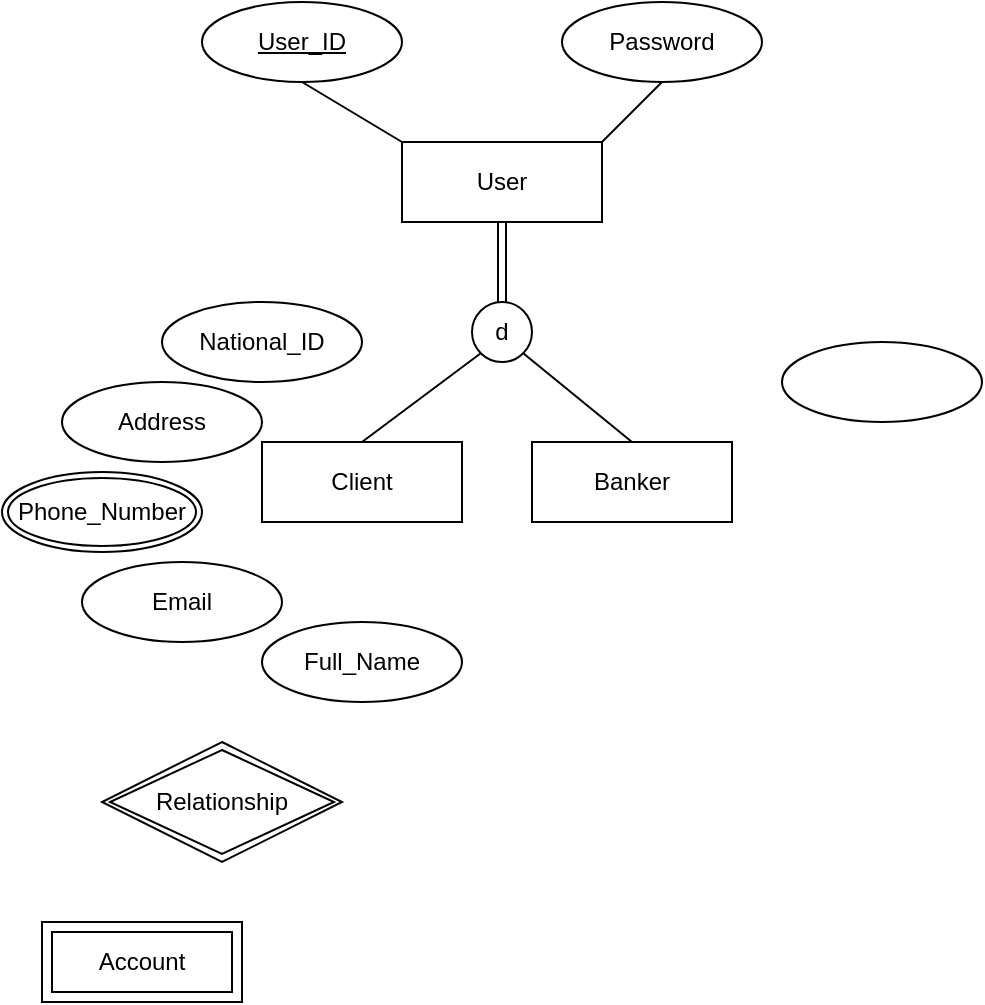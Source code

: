<mxfile version="21.1.2" type="github">
  <diagram name="Page-1" id="gCdOoUI2HqC-e8AuaMwV">
    <mxGraphModel dx="1355" dy="1579" grid="1" gridSize="10" guides="1" tooltips="1" connect="1" arrows="1" fold="1" page="1" pageScale="1" pageWidth="850" pageHeight="1100" math="0" shadow="0">
      <root>
        <mxCell id="0" />
        <mxCell id="1" parent="0" />
        <mxCell id="uFmAbwSsX1-XB5iYkk8o-4" value="" style="shape=link;html=1;rounded=0;width=-4;exitX=0.5;exitY=1;exitDx=0;exitDy=0;" edge="1" parent="1">
          <mxGeometry relative="1" as="geometry">
            <mxPoint x="220.0" y="80" as="sourcePoint" />
            <mxPoint x="220" y="120" as="targetPoint" />
            <Array as="points">
              <mxPoint x="220" y="110" />
            </Array>
          </mxGeometry>
        </mxCell>
        <mxCell id="uFmAbwSsX1-XB5iYkk8o-7" value="d" style="ellipse;whiteSpace=wrap;html=1;aspect=fixed;" vertex="1" parent="1">
          <mxGeometry x="205" y="120" width="30" height="30" as="geometry" />
        </mxCell>
        <mxCell id="uFmAbwSsX1-XB5iYkk8o-10" value="" style="endArrow=none;html=1;rounded=0;exitX=1;exitY=0;exitDx=0;exitDy=0;" edge="1" parent="1" source="uFmAbwSsX1-XB5iYkk8o-32">
          <mxGeometry width="50" height="50" relative="1" as="geometry">
            <mxPoint x="280" y="30" as="sourcePoint" />
            <mxPoint x="300" y="10" as="targetPoint" />
          </mxGeometry>
        </mxCell>
        <mxCell id="uFmAbwSsX1-XB5iYkk8o-20" value="Relationship" style="shape=rhombus;double=1;perimeter=rhombusPerimeter;whiteSpace=wrap;html=1;align=center;" vertex="1" parent="1">
          <mxGeometry x="20" y="340" width="120" height="60" as="geometry" />
        </mxCell>
        <mxCell id="uFmAbwSsX1-XB5iYkk8o-31" value="National_ID" style="ellipse;whiteSpace=wrap;html=1;align=center;" vertex="1" parent="1">
          <mxGeometry x="50" y="120" width="100" height="40" as="geometry" />
        </mxCell>
        <mxCell id="uFmAbwSsX1-XB5iYkk8o-32" value="User" style="whiteSpace=wrap;html=1;align=center;" vertex="1" parent="1">
          <mxGeometry x="170" y="40" width="100" height="40" as="geometry" />
        </mxCell>
        <mxCell id="uFmAbwSsX1-XB5iYkk8o-34" value="" style="endArrow=none;html=1;rounded=0;entryX=0.5;entryY=1;entryDx=0;entryDy=0;exitX=0;exitY=0;exitDx=0;exitDy=0;" edge="1" parent="1" source="uFmAbwSsX1-XB5iYkk8o-32" target="uFmAbwSsX1-XB5iYkk8o-33">
          <mxGeometry width="50" height="50" relative="1" as="geometry">
            <mxPoint x="160.0" y="30" as="sourcePoint" />
            <mxPoint x="140.0" y="10" as="targetPoint" />
          </mxGeometry>
        </mxCell>
        <mxCell id="uFmAbwSsX1-XB5iYkk8o-33" value="&lt;u&gt;User_ID&lt;/u&gt;" style="ellipse;whiteSpace=wrap;html=1;align=center;" vertex="1" parent="1">
          <mxGeometry x="70" y="-30" width="100" height="40" as="geometry" />
        </mxCell>
        <mxCell id="uFmAbwSsX1-XB5iYkk8o-36" value="Password" style="ellipse;whiteSpace=wrap;html=1;align=center;" vertex="1" parent="1">
          <mxGeometry x="250" y="-30" width="100" height="40" as="geometry" />
        </mxCell>
        <mxCell id="uFmAbwSsX1-XB5iYkk8o-37" value="Address" style="ellipse;whiteSpace=wrap;html=1;align=center;" vertex="1" parent="1">
          <mxGeometry y="160" width="100" height="40" as="geometry" />
        </mxCell>
        <mxCell id="uFmAbwSsX1-XB5iYkk8o-38" value="Client" style="whiteSpace=wrap;html=1;align=center;" vertex="1" parent="1">
          <mxGeometry x="100" y="190" width="100" height="40" as="geometry" />
        </mxCell>
        <mxCell id="uFmAbwSsX1-XB5iYkk8o-39" value="Banker" style="whiteSpace=wrap;html=1;align=center;" vertex="1" parent="1">
          <mxGeometry x="235" y="190" width="100" height="40" as="geometry" />
        </mxCell>
        <mxCell id="uFmAbwSsX1-XB5iYkk8o-41" value="Full_Name" style="ellipse;whiteSpace=wrap;html=1;align=center;" vertex="1" parent="1">
          <mxGeometry x="100" y="280" width="100" height="40" as="geometry" />
        </mxCell>
        <mxCell id="uFmAbwSsX1-XB5iYkk8o-42" value="Email" style="ellipse;whiteSpace=wrap;html=1;align=center;" vertex="1" parent="1">
          <mxGeometry x="10" y="250" width="100" height="40" as="geometry" />
        </mxCell>
        <mxCell id="uFmAbwSsX1-XB5iYkk8o-43" value="" style="ellipse;whiteSpace=wrap;html=1;align=center;" vertex="1" parent="1">
          <mxGeometry x="360" y="140" width="100" height="40" as="geometry" />
        </mxCell>
        <mxCell id="uFmAbwSsX1-XB5iYkk8o-44" value="Phone_Number" style="ellipse;shape=doubleEllipse;margin=3;whiteSpace=wrap;html=1;align=center;" vertex="1" parent="1">
          <mxGeometry x="-30" y="205" width="100" height="40" as="geometry" />
        </mxCell>
        <mxCell id="uFmAbwSsX1-XB5iYkk8o-46" value="" style="endArrow=none;html=1;rounded=0;entryX=0;entryY=1;entryDx=0;entryDy=0;exitX=0.5;exitY=0;exitDx=0;exitDy=0;" edge="1" parent="1" source="uFmAbwSsX1-XB5iYkk8o-38" target="uFmAbwSsX1-XB5iYkk8o-7">
          <mxGeometry width="50" height="50" relative="1" as="geometry">
            <mxPoint x="200" y="300" as="sourcePoint" />
            <mxPoint x="250" y="250" as="targetPoint" />
          </mxGeometry>
        </mxCell>
        <mxCell id="uFmAbwSsX1-XB5iYkk8o-48" value="" style="endArrow=none;html=1;rounded=0;entryX=1;entryY=1;entryDx=0;entryDy=0;exitX=0.5;exitY=0;exitDx=0;exitDy=0;" edge="1" parent="1" source="uFmAbwSsX1-XB5iYkk8o-39" target="uFmAbwSsX1-XB5iYkk8o-7">
          <mxGeometry width="50" height="50" relative="1" as="geometry">
            <mxPoint x="200" y="300" as="sourcePoint" />
            <mxPoint x="250" y="250" as="targetPoint" />
          </mxGeometry>
        </mxCell>
        <mxCell id="uFmAbwSsX1-XB5iYkk8o-49" value="Account" style="shape=ext;margin=3;double=1;whiteSpace=wrap;html=1;align=center;" vertex="1" parent="1">
          <mxGeometry x="-10" y="430" width="100" height="40" as="geometry" />
        </mxCell>
      </root>
    </mxGraphModel>
  </diagram>
</mxfile>

